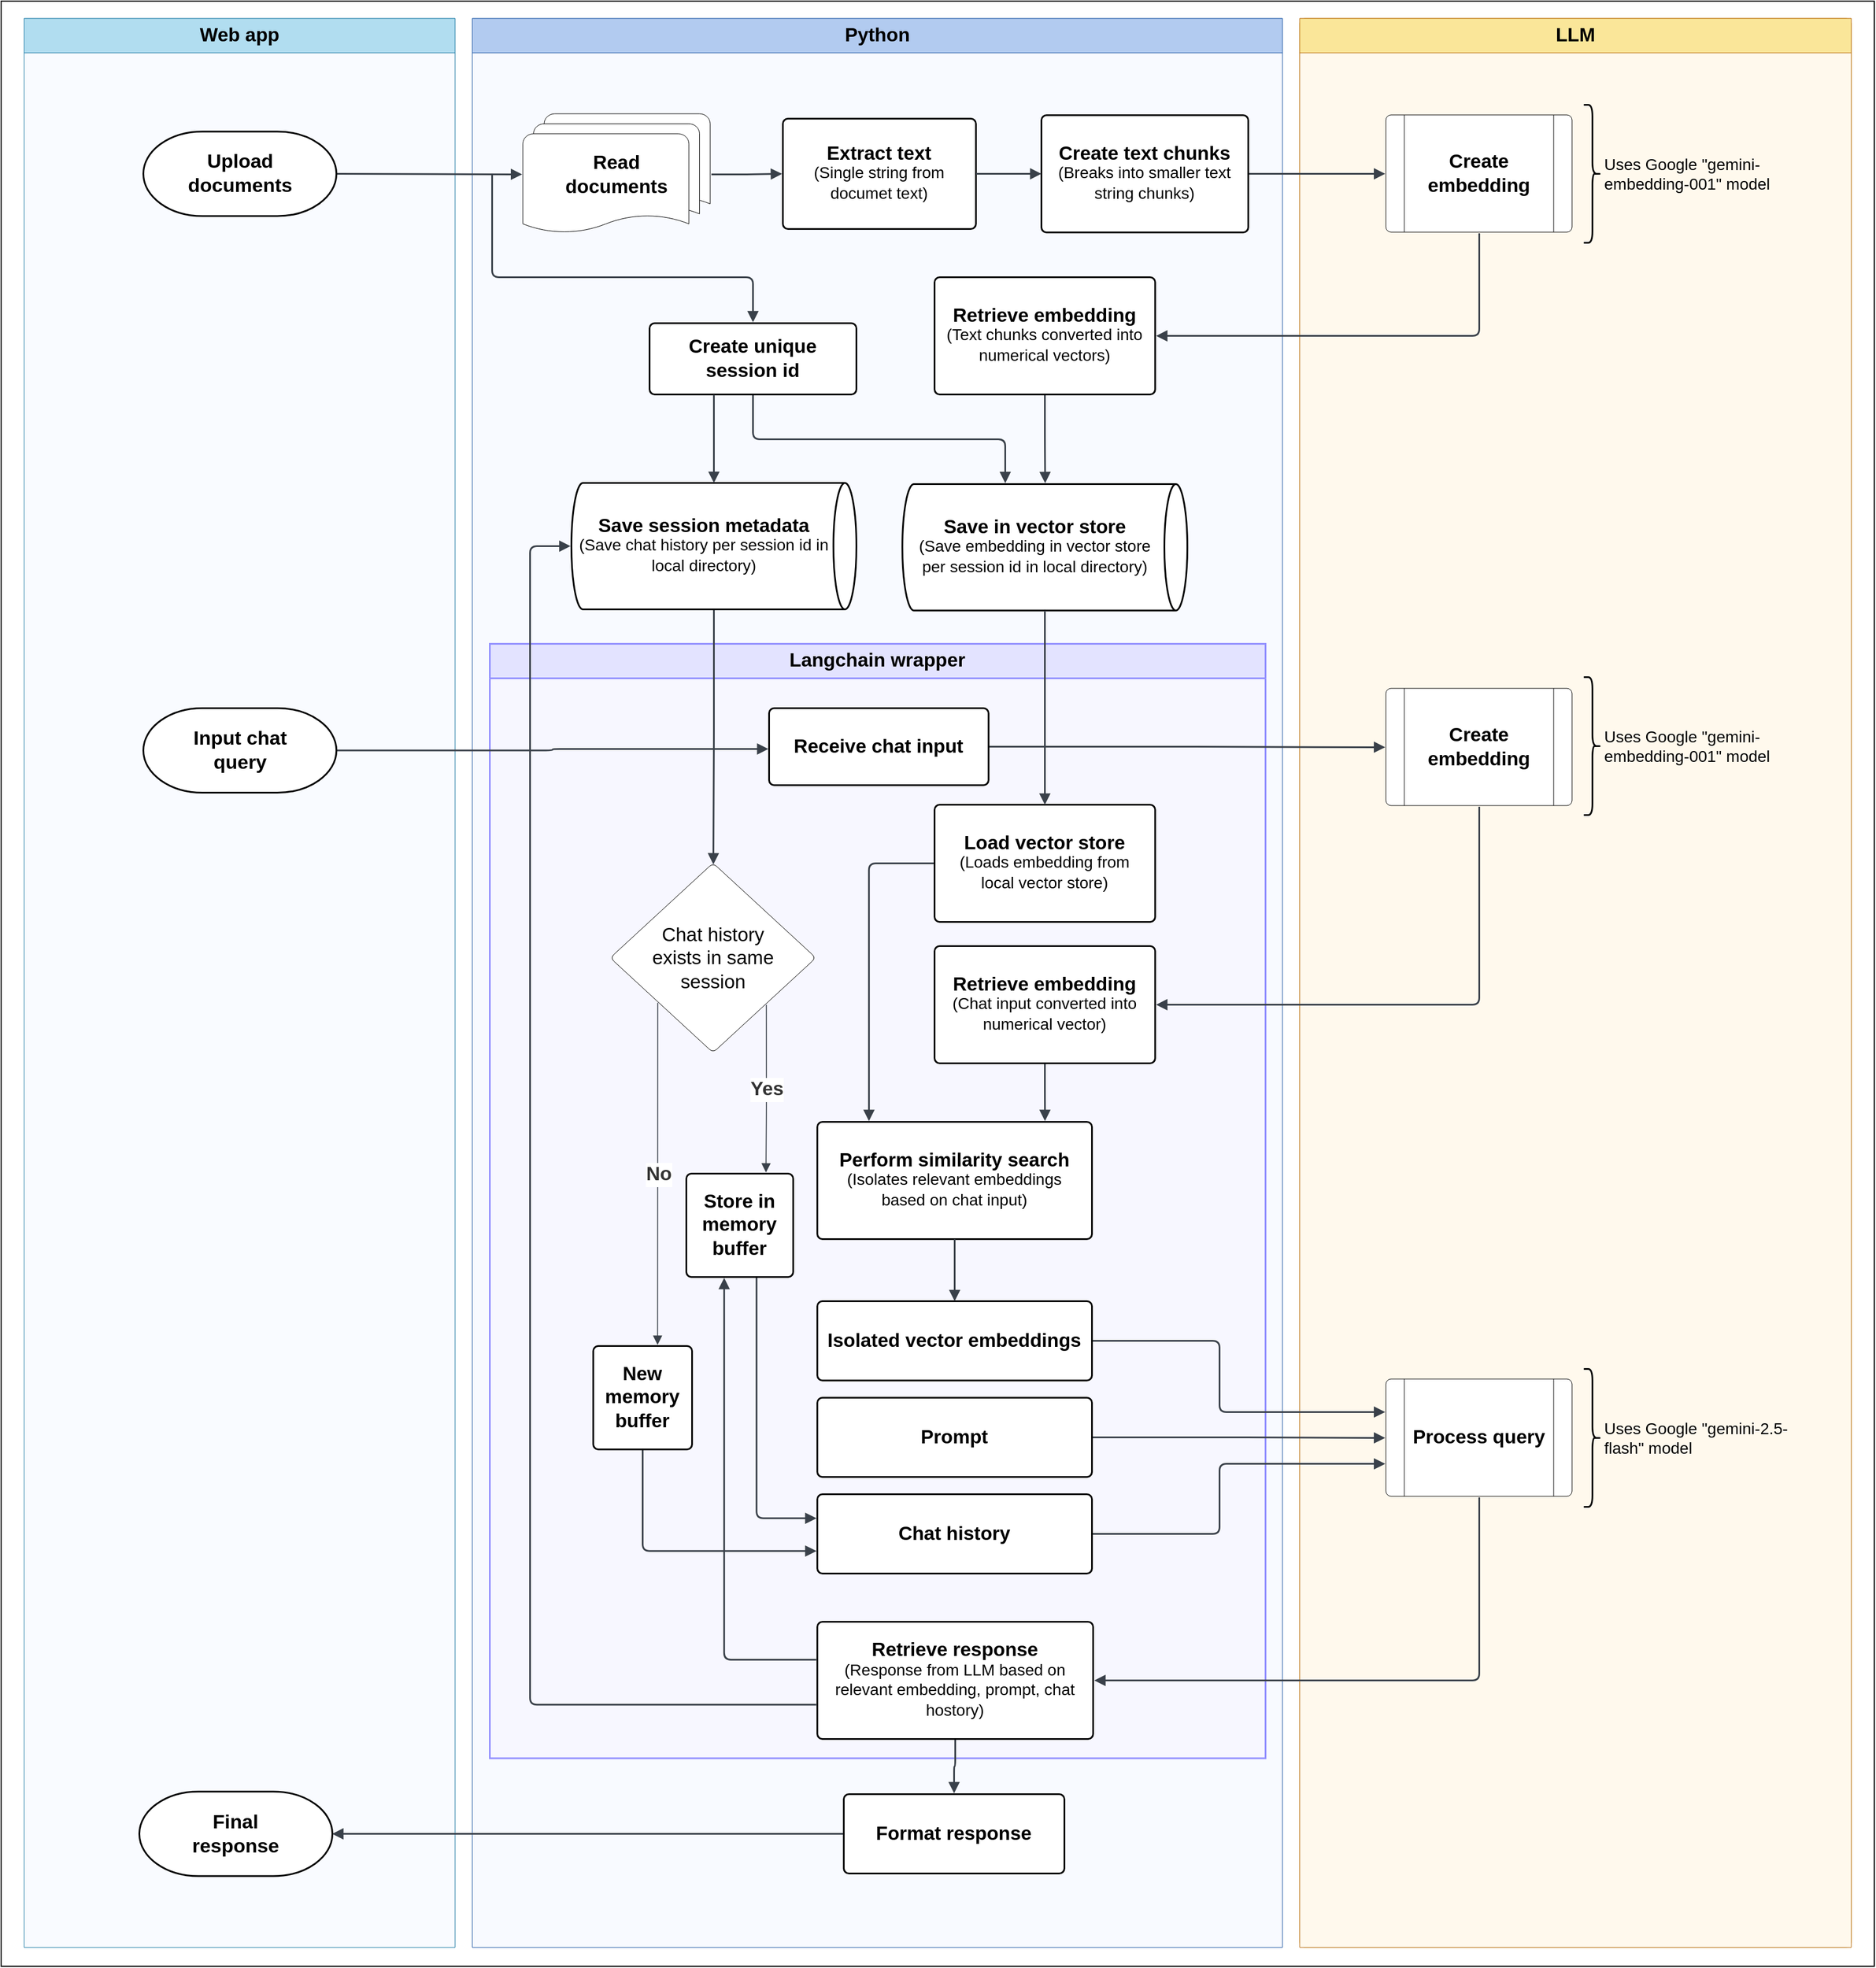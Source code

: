 <mxfile version="27.2.0">
  <diagram name="Page-1" id="utWv8BZhxlsyuo7WU0T1">
    <mxGraphModel dx="6015" dy="3088" grid="1" gridSize="10" guides="1" tooltips="1" connect="1" arrows="1" fold="1" page="1" pageScale="1" pageWidth="850" pageHeight="1100" math="0" shadow="0">
      <root>
        <mxCell id="0" />
        <mxCell id="1" parent="0" />
        <mxCell id="EVwQ-bGCRmoTNths_p_6-1" value="" style="whiteSpace=wrap;html=1;" vertex="1" parent="1">
          <mxGeometry x="-110" y="-60" width="1630" height="1710" as="geometry" />
        </mxCell>
        <mxCell id="MTuAK9Vd22_HiNju8fyP-76" value="" style="fillColor=none;strokeColor=none;pointerEvents=0;fontStyle=0;html=1;whiteSpace=wrap;container=1;collapsible=0;childLayout=stackLayout;resizeParent=1;dropTarget=0;fontSize=13;spacing=0;rounded=1;absoluteArcSize=1;arcSize=9;strokeWidth=NaN;" parent="1" vertex="1">
          <mxGeometry x="300" y="-45" width="705" height="1678.584" as="geometry" />
        </mxCell>
        <mxCell id="MTuAK9Vd22_HiNju8fyP-77" value="Python" style="swimlane;html=1;whiteSpace=wrap;container=1;connectable=0;collapsible=0;startSize=30;dropTarget=0;rounded=0;spacing=0;strokeColor=#124E9E;strokeWidth=NaN;fontSize=16.7;fontStyle=1;fillColor=#B2CBF0;swimlaneFillColor=#F8FAFF;" parent="MTuAK9Vd22_HiNju8fyP-76" vertex="1">
          <mxGeometry width="705" height="1678.584" as="geometry" />
        </mxCell>
        <mxCell id="MTuAK9Vd22_HiNju8fyP-78" value="" style="fillColor=#fff2cc;strokeColor=#d6b656;pointerEvents=0;fontStyle=0;html=1;whiteSpace=wrap;container=1;collapsible=0;childLayout=stackLayout;resizeParent=1;dropTarget=0;fontSize=13;spacing=0;rounded=1;absoluteArcSize=1;arcSize=9;strokeWidth=NaN;gradientColor=#ffd966;" parent="1" vertex="1">
          <mxGeometry x="1020" y="-45" width="480" height="1678.584" as="geometry" />
        </mxCell>
        <mxCell id="MTuAK9Vd22_HiNju8fyP-79" value="LLM" style="swimlane;html=1;whiteSpace=wrap;container=1;connectable=0;collapsible=0;startSize=30;dropTarget=0;rounded=0;spacing=0;strokeColor=#b46504;strokeWidth=NaN;fontSize=16.7;fontStyle=1;fillColor=#FAE699;swimlaneFillColor=#fff9ed;" parent="MTuAK9Vd22_HiNju8fyP-78" vertex="1">
          <mxGeometry width="480" height="1678.584" as="geometry" />
        </mxCell>
        <mxCell id="MTuAK9Vd22_HiNju8fyP-80" value="" style="fillColor=none;strokeColor=none;pointerEvents=0;fontStyle=0;html=1;whiteSpace=wrap;container=1;collapsible=0;childLayout=stackLayout;resizeParent=1;dropTarget=0;fontSize=13;spacing=0;rounded=1;absoluteArcSize=1;arcSize=9;strokeWidth=NaN;" parent="1" vertex="1">
          <mxGeometry x="-90" y="-45" width="375" height="1678.584" as="geometry" />
        </mxCell>
        <mxCell id="MTuAK9Vd22_HiNju8fyP-81" value="Web app" style="swimlane;html=1;whiteSpace=wrap;container=1;connectable=0;collapsible=0;startSize=30;dropTarget=0;rounded=0;spacing=0;strokeColor=#10739e;fillColor=#b1ddf0;strokeWidth=NaN;fontSize=16.7;fontStyle=1;swimlaneFillColor=#f9fbff;glass=0;" parent="MTuAK9Vd22_HiNju8fyP-80" vertex="1">
          <mxGeometry width="375" height="1678.584" as="geometry" />
        </mxCell>
        <mxCell id="MTuAK9Vd22_HiNju8fyP-82" value="" style="fillColor=none;strokeColor=none;pointerEvents=0;fontStyle=0;html=1;whiteSpace=wrap;container=1;collapsible=0;childLayout=stackLayout;resizeParent=1;dropTarget=0;fontSize=13;spacing=0;strokeOpacity=100;fillOpacity=100;rounded=1;absoluteArcSize=1;arcSize=9;strokeWidth=1.5;" parent="1" vertex="1">
          <mxGeometry x="315" y="499" width="675" height="969.739" as="geometry" />
        </mxCell>
        <mxCell id="MTuAK9Vd22_HiNju8fyP-83" value="Langchain wrapper" style="swimlane;html=1;whiteSpace=wrap;container=1;connectable=0;collapsible=0;startSize=30;dropTarget=0;rounded=0;spacing=0;strokeColor=#9391ff;strokeOpacity=100;fillOpacity=100;strokeWidth=1.5;fontSize=16.7;fontStyle=1;fillColor=#e3e3ff;swimlaneFillColor=#f7f7ff;" parent="MTuAK9Vd22_HiNju8fyP-82" vertex="1">
          <mxGeometry width="675" height="969.739" as="geometry" />
        </mxCell>
        <mxCell id="MTuAK9Vd22_HiNju8fyP-85" value="Read&lt;br&gt;documents" style="html=1;overflow=block;blockSpacing=1;whiteSpace=wrap;shape=mxgraph.flowchart.multi-document;fontSize=16.7;fontStyle=1;spacing=3.8;strokeOpacity=100;rounded=1;absoluteArcSize=1;arcSize=9;fillColor=default;strokeWidth=NaN;lucidId=ug-sG8mnH39A;fillStyle=auto;gradientColor=none;" parent="1" vertex="1">
          <mxGeometry x="344" y="38" width="163" height="105" as="geometry" />
        </mxCell>
        <mxCell id="MTuAK9Vd22_HiNju8fyP-86" value="&lt;div style=&quot;display: flex; justify-content: center; text-align: center; align-items: baseline; font-size: 0; line-height: 1.25;margin-top: -2px;&quot;&gt;&lt;span&gt;&lt;span style=&quot;font-size:16.7px;font-weight: bold;&quot;&gt;Extract text&lt;/span&gt;&lt;span style=&quot;font-size:13px;&quot;&gt;&lt;br&gt;&lt;/span&gt;&lt;/span&gt;&lt;/div&gt;&lt;div style=&quot;display: flex; justify-content: center; text-align: center; align-items: baseline; line-height: 1.25; margin-top: -2px;&quot;&gt;&lt;font style=&quot;font-size: 14px;&quot;&gt;(Single string from documet text)&lt;/font&gt;&lt;/div&gt;" style="html=1;overflow=block;blockSpacing=1;whiteSpace=wrap;fontSize=13;spacing=9;strokeOpacity=100;fillOpacity=100;rounded=1;absoluteArcSize=1;arcSize=9;fillColor=#ffffff;strokeWidth=1.5;lucidId=Th-sKgO_oMy_;" parent="1" vertex="1">
          <mxGeometry x="570" y="42" width="168" height="96" as="geometry" />
        </mxCell>
        <mxCell id="MTuAK9Vd22_HiNju8fyP-87" value="" style="html=1;jettySize=18;whiteSpace=wrap;fontSize=13;strokeColor=#3a414a;strokeOpacity=100;strokeWidth=1.5;rounded=1;arcSize=12;edgeStyle=orthogonalEdgeStyle;startArrow=none;endArrow=block;endFill=1;exitX=1.005;exitY=0.5;exitPerimeter=0;entryX=-0.004;entryY=0.5;entryPerimeter=0;lucidId=4h-sXy5aR9FB;" parent="1" source="MTuAK9Vd22_HiNju8fyP-85" target="MTuAK9Vd22_HiNju8fyP-86" edge="1">
          <mxGeometry width="100" height="100" relative="1" as="geometry">
            <Array as="points" />
          </mxGeometry>
        </mxCell>
        <mxCell id="MTuAK9Vd22_HiNju8fyP-88" value="" style="strokeColor=none;fillColor=none;whiteSpace=wrap;fontSize=13.3;align=left;spacing=3.8;strokeOpacity=100;fillOpacity=100;rounded=1;absoluteArcSize=1;arcSize=9;strokeWidth=1.5;html=1;" parent="1" vertex="1">
          <mxGeometry x="1267" y="30" width="210" height="120" as="geometry" />
        </mxCell>
        <mxCell id="MTuAK9Vd22_HiNju8fyP-89" value="" style="shape=curlyBracket;rounded=1;flipH=1;whiteSpace=wrap;fontSize=13.3;align=left;spacing=3.8;strokeOpacity=100;fillOpacity=100;fillColor=#ffffff;strokeWidth=1.5;" parent="MTuAK9Vd22_HiNju8fyP-88" vertex="1">
          <mxGeometry width="15" height="120" as="geometry" />
        </mxCell>
        <mxCell id="MTuAK9Vd22_HiNju8fyP-90" value="Uses Google &quot;gemini-embedding-001&quot; model" style="strokeColor=none;fillColor=none;whiteSpace=wrap;fontSize=14;align=left;spacing=3.8;strokeOpacity=100;fillOpacity=100;rounded=1;absoluteArcSize=1;arcSize=9;strokeWidth=1.5;" parent="MTuAK9Vd22_HiNju8fyP-88" vertex="1">
          <mxGeometry x="15" width="195" height="120" as="geometry" />
        </mxCell>
        <mxCell id="MTuAK9Vd22_HiNju8fyP-91" value="" style="html=1;jettySize=18;whiteSpace=wrap;fontSize=13;strokeColor=#3a414a;strokeOpacity=100;strokeWidth=1.5;rounded=1;arcSize=12;edgeStyle=orthogonalEdgeStyle;startArrow=none;endArrow=block;endFill=1;entryX=-0.005;entryY=0.5;entryPerimeter=0;lucidId=3B-spvMqORh8;exitX=1;exitY=0.5;exitDx=0;exitDy=0;exitPerimeter=0;" parent="1" source="MTuAK9Vd22_HiNju8fyP-151" target="MTuAK9Vd22_HiNju8fyP-85" edge="1">
          <mxGeometry width="100" height="100" relative="1" as="geometry">
            <Array as="points">
              <mxPoint x="178" y="91" />
            </Array>
            <mxPoint x="-360" y="190" as="sourcePoint" />
          </mxGeometry>
        </mxCell>
        <mxCell id="MTuAK9Vd22_HiNju8fyP-93" value="&lt;div style=&quot;display: flex; justify-content: center; text-align: center; align-items: baseline; font-size: 0; line-height: 1.25;margin-top: -2px;&quot;&gt;&lt;span&gt;&lt;span style=&quot;font-size: 16.7px; color: rgb(0, 0, 0); font-weight: bold;&quot;&gt;Save in vector store&lt;br&gt;&lt;/span&gt;&lt;/span&gt;&lt;/div&gt;&lt;div style=&quot;display: flex; justify-content: center; text-align: center; align-items: baseline; line-height: 1.25; margin-top: -2px;&quot;&gt;&lt;font style=&quot;font-size: 14px;&quot;&gt;(Save embedding in vector store per session id in local directory)&lt;/font&gt;&lt;/div&gt;" style="html=1;overflow=block;blockSpacing=1;whiteSpace=wrap;shape=cylinder3;direction=south;size=10;anchorPointDirection=0;boundedLbl=1;fontSize=13;spacing=3.8;strokeOpacity=100;fillOpacity=100;rounded=1;absoluteArcSize=1;arcSize=9;fillColor=#ffffff;strokeWidth=1.5;lucidId=BF-sYgZuf6W6;" parent="1" vertex="1">
          <mxGeometry x="674" y="360" width="248" height="110" as="geometry" />
        </mxCell>
        <mxCell id="MTuAK9Vd22_HiNju8fyP-94" value="Create unique session id" style="html=1;overflow=block;blockSpacing=1;whiteSpace=wrap;fontSize=16.7;fontStyle=1;spacing=9;strokeOpacity=100;fillOpacity=100;rounded=1;absoluteArcSize=1;arcSize=9;fillColor=#ffffff;strokeWidth=1.5;lucidId=7g~sERHaxTME;" parent="1" vertex="1">
          <mxGeometry x="454" y="220" width="180" height="62" as="geometry" />
        </mxCell>
        <mxCell id="MTuAK9Vd22_HiNju8fyP-95" value="&lt;div style=&quot;display: flex; justify-content: center; text-align: center; align-items: baseline; font-size: 0; line-height: 1.25;margin-top: -2px;&quot;&gt;&lt;span&gt;&lt;span style=&quot;font-size:16.7px;font-weight: bold;&quot;&gt;Create text chunks&lt;/span&gt;&lt;span style=&quot;font-size:13px;&quot;&gt;&lt;br&gt;&lt;/span&gt;&lt;/span&gt;&lt;/div&gt;&lt;div style=&quot;display: flex; justify-content: center; text-align: center; align-items: baseline; line-height: 1.25; margin-top: -2px;&quot;&gt;&lt;font style=&quot;font-size: 14px;&quot;&gt;(Breaks into smaller text string chunks)&lt;/font&gt;&lt;/div&gt;" style="html=1;overflow=block;blockSpacing=1;whiteSpace=wrap;fontSize=13;spacing=9;strokeOpacity=100;fillOpacity=100;rounded=1;absoluteArcSize=1;arcSize=9;fillColor=#ffffff;strokeWidth=1.5;lucidId=VHqtX~5.i4.o;" parent="1" vertex="1">
          <mxGeometry x="795" y="39" width="180" height="102" as="geometry" />
        </mxCell>
        <mxCell id="MTuAK9Vd22_HiNju8fyP-96" value="" style="html=1;jettySize=18;whiteSpace=wrap;fontSize=13;strokeColor=#3a414a;strokeOpacity=100;strokeWidth=1.5;rounded=1;arcSize=12;edgeStyle=orthogonalEdgeStyle;startArrow=none;endArrow=block;endFill=1;exitX=1;exitY=0.5;exitPerimeter=0;entryX=0;entryY=0.5;entryPerimeter=0;lucidId=uIqtAKt86w4r;" parent="1" source="MTuAK9Vd22_HiNju8fyP-86" target="MTuAK9Vd22_HiNju8fyP-95" edge="1">
          <mxGeometry width="100" height="100" relative="1" as="geometry">
            <Array as="points" />
          </mxGeometry>
        </mxCell>
        <mxCell id="MTuAK9Vd22_HiNju8fyP-97" value="&lt;div style=&quot;display: flex; justify-content: center; text-align: center; align-items: baseline; font-size: 0; line-height: 1.25;margin-top: -2px;&quot;&gt;&lt;span&gt;&lt;span style=&quot;font-size:16.7px;font-weight: bold;&quot;&gt;Retrieve embedding&lt;/span&gt;&lt;span style=&quot;font-size:13px;&quot;&gt;&lt;br&gt;&lt;/span&gt;&lt;/span&gt;&lt;/div&gt;&lt;div style=&quot;display: flex; justify-content: center; text-align: center; align-items: baseline; line-height: 1.25; margin-top: -2px;&quot;&gt;&lt;font style=&quot;font-size: 14px;&quot;&gt;(Text chunks converted into numerical vectors)&lt;/font&gt;&lt;/div&gt;" style="html=1;overflow=block;blockSpacing=1;whiteSpace=wrap;fontSize=13;spacing=9;strokeOpacity=100;fillOpacity=100;rounded=1;absoluteArcSize=1;arcSize=9;fillColor=#ffffff;strokeWidth=1.5;lucidId=IJqtZWvHZc2W;" parent="1" vertex="1">
          <mxGeometry x="702" y="180" width="192" height="102" as="geometry" />
        </mxCell>
        <mxCell id="MTuAK9Vd22_HiNju8fyP-98" value="Create embedding" style="html=1;overflow=block;blockSpacing=1;whiteSpace=wrap;shape=process;fontSize=16.7;fontStyle=1;spacing=3.8;strokeOpacity=100;rounded=1;absoluteArcSize=1;arcSize=9;fillColor=default;strokeWidth=NaN;lucidId=pKqtHE6TJ6OQ;fillStyle=auto;" parent="1" vertex="1">
          <mxGeometry x="1095" y="39" width="162" height="102" as="geometry" />
        </mxCell>
        <mxCell id="MTuAK9Vd22_HiNju8fyP-99" value="" style="html=1;jettySize=18;whiteSpace=wrap;fontSize=13;strokeColor=#3a414a;strokeOpacity=100;strokeWidth=1.5;rounded=1;arcSize=12;edgeStyle=orthogonalEdgeStyle;startArrow=none;endArrow=block;endFill=1;exitX=1.004;exitY=0.5;exitPerimeter=0;entryX=-0.005;entryY=0.5;entryPerimeter=0;lucidId=DYqtCyJFhc4O;" parent="1" source="MTuAK9Vd22_HiNju8fyP-95" target="MTuAK9Vd22_HiNju8fyP-98" edge="1">
          <mxGeometry width="100" height="100" relative="1" as="geometry">
            <Array as="points" />
          </mxGeometry>
        </mxCell>
        <mxCell id="MTuAK9Vd22_HiNju8fyP-100" value="" style="html=1;jettySize=18;whiteSpace=wrap;fontSize=13;strokeColor=#3a414a;strokeOpacity=100;strokeWidth=1.5;rounded=1;arcSize=12;edgeStyle=orthogonalEdgeStyle;startArrow=none;endArrow=block;endFill=1;exitX=0.5;exitY=1.007;exitPerimeter=0;entryX=1.004;entryY=0.5;entryPerimeter=0;lucidId=NYqtK-utqcIB;" parent="1" source="MTuAK9Vd22_HiNju8fyP-98" target="MTuAK9Vd22_HiNju8fyP-97" edge="1">
          <mxGeometry width="100" height="100" relative="1" as="geometry">
            <Array as="points" />
          </mxGeometry>
        </mxCell>
        <mxCell id="MTuAK9Vd22_HiNju8fyP-101" value="" style="html=1;jettySize=18;whiteSpace=wrap;fontSize=13;strokeColor=#3a414a;strokeOpacity=100;strokeWidth=1.5;rounded=1;arcSize=12;edgeStyle=orthogonalEdgeStyle;startArrow=block;startFill=1;endArrow=none;exitX=0.5;exitY=-0.012;exitPerimeter=0;lucidId=O0qtsQAAUS5x;" parent="1" source="MTuAK9Vd22_HiNju8fyP-94" edge="1">
          <mxGeometry width="100" height="100" relative="1" as="geometry">
            <Array as="points">
              <mxPoint x="544" y="180" />
              <mxPoint x="317" y="180" />
            </Array>
            <mxPoint x="317" y="90" as="targetPoint" />
          </mxGeometry>
        </mxCell>
        <mxCell id="MTuAK9Vd22_HiNju8fyP-102" value="" style="html=1;jettySize=18;whiteSpace=wrap;fontSize=13;strokeColor=#3a414a;strokeOpacity=100;strokeWidth=1.5;rounded=1;arcSize=12;edgeStyle=orthogonalEdgeStyle;startArrow=none;endArrow=block;endFill=1;exitX=0.5;exitY=1.012;exitPerimeter=0;entryX=0.361;entryY=-0.007;entryPerimeter=0;lucidId=W3qtW7Ulm.HG;" parent="1" source="MTuAK9Vd22_HiNju8fyP-94" target="MTuAK9Vd22_HiNju8fyP-93" edge="1">
          <mxGeometry width="100" height="100" relative="1" as="geometry">
            <Array as="points" />
          </mxGeometry>
        </mxCell>
        <mxCell id="MTuAK9Vd22_HiNju8fyP-103" value="" style="html=1;jettySize=18;whiteSpace=wrap;fontSize=13;strokeColor=#3a414a;strokeOpacity=100;strokeWidth=1.5;rounded=1;arcSize=12;edgeStyle=orthogonalEdgeStyle;startArrow=none;endArrow=block;endFill=1;exitX=0.5;exitY=1.007;exitPerimeter=0;entryX=0.501;entryY=-0.007;entryPerimeter=0;lucidId=Z3qtyGcqjMsW;" parent="1" source="MTuAK9Vd22_HiNju8fyP-97" target="MTuAK9Vd22_HiNju8fyP-93" edge="1">
          <mxGeometry width="100" height="100" relative="1" as="geometry">
            <Array as="points" />
          </mxGeometry>
        </mxCell>
        <mxCell id="MTuAK9Vd22_HiNju8fyP-104" value="&lt;div style=&quot;display: flex; justify-content: center; text-align: center; align-items: baseline; font-size: 0; line-height: 1.25;margin-top: -2px;&quot;&gt;&lt;span&gt;&lt;span style=&quot;font-size: 16.7px; color: rgb(0, 0, 0); font-weight: bold;&quot;&gt;Save &lt;/span&gt;&lt;span style=&quot;font-size:16.7px;font-weight: bold;&quot;&gt;session metadata&lt;/span&gt;&lt;span style=&quot;font-size: 16.7px; color: rgb(0, 0, 0); font-weight: bold;&quot;&gt;&lt;br&gt;&lt;/span&gt;&lt;/span&gt;&lt;/div&gt;&lt;div style=&quot;display: flex; justify-content: center; text-align: center; align-items: baseline; line-height: 1.25; margin-top: -2px;&quot;&gt;&lt;font style=&quot;font-size: 14px;&quot;&gt;(Save chat history per session id in local directory)&lt;/font&gt;&lt;/div&gt;" style="html=1;overflow=block;blockSpacing=1;whiteSpace=wrap;shape=cylinder3;direction=south;size=10;anchorPointDirection=0;boundedLbl=1;fontSize=13;spacing=3.8;strokeOpacity=100;fillOpacity=100;rounded=1;absoluteArcSize=1;arcSize=9;fillColor=#ffffff;strokeWidth=1.5;lucidId=I6qtVYRplDsb;" parent="1" vertex="1">
          <mxGeometry x="386" y="359" width="248" height="110" as="geometry" />
        </mxCell>
        <mxCell id="MTuAK9Vd22_HiNju8fyP-105" value="" style="html=1;jettySize=18;whiteSpace=wrap;fontSize=13;strokeColor=#3a414a;strokeOpacity=100;strokeWidth=1.5;rounded=1;arcSize=12;edgeStyle=orthogonalEdgeStyle;startArrow=block;startFill=1;endArrow=none;exitX=0.5;exitY=0;exitPerimeter=0;entryX=0.31;entryY=1.005;entryPerimeter=0;lucidId=d-qtmLXRGlQ8;entryDx=0;entryDy=0;" parent="1" source="MTuAK9Vd22_HiNju8fyP-104" target="MTuAK9Vd22_HiNju8fyP-94" edge="1">
          <mxGeometry width="100" height="100" relative="1" as="geometry">
            <Array as="points">
              <mxPoint x="510" y="282" />
            </Array>
          </mxGeometry>
        </mxCell>
        <mxCell id="MTuAK9Vd22_HiNju8fyP-106" value="Receive chat input" style="html=1;overflow=block;blockSpacing=1;whiteSpace=wrap;fontSize=16.7;fontStyle=1;spacing=3.8;strokeOpacity=100;fillOpacity=100;rounded=1;absoluteArcSize=1;arcSize=9;fillColor=#ffffff;strokeWidth=1.5;lucidId=yjrt7ItkKVQ7;" parent="1" vertex="1">
          <mxGeometry x="558" y="555" width="191" height="67" as="geometry" />
        </mxCell>
        <mxCell id="MTuAK9Vd22_HiNju8fyP-107" value="" style="strokeColor=none;fillColor=none;whiteSpace=wrap;fontSize=13;align=left;spacing=3.8;strokeOpacity=100;fillOpacity=100;rounded=1;absoluteArcSize=1;arcSize=9;strokeWidth=1.5;html=1;" parent="1" vertex="1">
          <mxGeometry x="1267" y="528" width="210" height="120" as="geometry" />
        </mxCell>
        <mxCell id="MTuAK9Vd22_HiNju8fyP-108" value="" style="shape=curlyBracket;rounded=1;flipH=1;whiteSpace=wrap;fontSize=13.3;align=left;spacing=3.8;strokeOpacity=100;fillOpacity=100;fillColor=#ffffff;strokeWidth=1.5;" parent="MTuAK9Vd22_HiNju8fyP-107" vertex="1">
          <mxGeometry width="15" height="120" as="geometry" />
        </mxCell>
        <mxCell id="MTuAK9Vd22_HiNju8fyP-109" value="Uses Google &quot;gemini-embedding-001&quot; model" style="strokeColor=none;fillColor=none;whiteSpace=wrap;fontSize=14;align=left;spacing=3.8;strokeOpacity=100;fillOpacity=100;rounded=1;absoluteArcSize=1;arcSize=9;strokeWidth=1.5;" parent="MTuAK9Vd22_HiNju8fyP-107" vertex="1">
          <mxGeometry x="15" width="195" height="120" as="geometry" />
        </mxCell>
        <mxCell id="MTuAK9Vd22_HiNju8fyP-110" value="Create embedding" style="html=1;overflow=block;blockSpacing=1;whiteSpace=wrap;shape=process;fontSize=16.7;fontStyle=1;spacing=3.8;strokeOpacity=100;rounded=1;absoluteArcSize=1;arcSize=9;strokeWidth=NaN;lucidId=ikrtrurGUswx;fillStyle=auto;" parent="1" vertex="1">
          <mxGeometry x="1095" y="538" width="162" height="102" as="geometry" />
        </mxCell>
        <mxCell id="MTuAK9Vd22_HiNju8fyP-111" value="" style="html=1;jettySize=18;whiteSpace=wrap;fontSize=13;strokeColor=#3a414a;strokeOpacity=100;strokeWidth=1.5;rounded=1;arcSize=12;edgeStyle=orthogonalEdgeStyle;startArrow=none;endArrow=block;endFill=1;exitX=1.004;exitY=0.5;exitPerimeter=0;entryX=-0.005;entryY=0.5;entryPerimeter=0;lucidId=ykrtjce8W.g7;" parent="1" source="MTuAK9Vd22_HiNju8fyP-106" target="MTuAK9Vd22_HiNju8fyP-110" edge="1">
          <mxGeometry width="100" height="100" relative="1" as="geometry">
            <Array as="points" />
          </mxGeometry>
        </mxCell>
        <mxCell id="MTuAK9Vd22_HiNju8fyP-112" value="&lt;div style=&quot;display: flex; justify-content: center; text-align: center; align-items: baseline; font-size: 0; line-height: 1.25;margin-top: -2px;&quot;&gt;&lt;span&gt;&lt;span style=&quot;font-size:16.7px;font-weight: bold;&quot;&gt;Retrieve embedding&lt;/span&gt;&lt;span style=&quot;font-size:13px;&quot;&gt;&lt;br&gt;&lt;/span&gt;&lt;/span&gt;&lt;/div&gt;&lt;div style=&quot;display: flex; justify-content: center; text-align: center; align-items: baseline; line-height: 1.25; margin-top: -2px;&quot;&gt;&lt;font style=&quot;font-size: 14px;&quot;&gt;(Chat input converted into numerical vector)&lt;/font&gt;&lt;/div&gt;" style="html=1;overflow=block;blockSpacing=1;whiteSpace=wrap;fontSize=13;spacing=9;strokeOpacity=100;fillOpacity=100;rounded=1;absoluteArcSize=1;arcSize=9;fillColor=#ffffff;strokeWidth=1.5;lucidId=KkrtmfTj1s.1;" parent="1" vertex="1">
          <mxGeometry x="702" y="762" width="192" height="102" as="geometry" />
        </mxCell>
        <mxCell id="MTuAK9Vd22_HiNju8fyP-113" value="" style="html=1;jettySize=18;whiteSpace=wrap;fontSize=13;strokeColor=#3a414a;strokeOpacity=100;strokeWidth=1.5;rounded=1;arcSize=12;edgeStyle=orthogonalEdgeStyle;startArrow=none;endArrow=block;endFill=1;exitX=0.5;exitY=1.007;exitPerimeter=0;entryX=1.004;entryY=0.5;entryPerimeter=0;lucidId=3krt3cfeUGYR;" parent="1" source="MTuAK9Vd22_HiNju8fyP-110" target="MTuAK9Vd22_HiNju8fyP-112" edge="1">
          <mxGeometry width="100" height="100" relative="1" as="geometry">
            <Array as="points" />
          </mxGeometry>
        </mxCell>
        <mxCell id="MTuAK9Vd22_HiNju8fyP-114" value="" style="html=1;jettySize=18;whiteSpace=wrap;fontSize=13;strokeColor=#3a414a;strokeOpacity=100;strokeWidth=1.5;rounded=1;arcSize=12;edgeStyle=orthogonalEdgeStyle;startArrow=none;endArrow=block;endFill=1;entryX=-0.003;entryY=0.53;entryPerimeter=0;lucidId=emrtvl.QWRXs;" parent="1" source="MTuAK9Vd22_HiNju8fyP-153" target="MTuAK9Vd22_HiNju8fyP-106" edge="1">
          <mxGeometry width="100" height="100" relative="1" as="geometry">
            <Array as="points" />
            <mxPoint x="190" y="591" as="sourcePoint" />
          </mxGeometry>
        </mxCell>
        <mxCell id="MTuAK9Vd22_HiNju8fyP-116" value="&lt;div style=&quot;display: flex; justify-content: center; text-align: center; align-items: baseline; font-size: 0; line-height: 1.25;margin-top: -2px;&quot;&gt;&lt;span&gt;&lt;span style=&quot;font-size:16.7px;font-weight: bold;&quot;&gt;Load vector store&lt;/span&gt;&lt;span style=&quot;font-size:13px;&quot;&gt;&lt;br&gt;&lt;/span&gt;&lt;/span&gt;&lt;/div&gt;&lt;div style=&quot;display: flex; justify-content: center; text-align: center; align-items: baseline; line-height: 1.25; margin-top: -2px;&quot;&gt;&lt;font style=&quot;font-size: 14px;&quot;&gt;(Loads embedding from local vector store)&lt;/font&gt;&lt;/div&gt;" style="html=1;overflow=block;blockSpacing=1;whiteSpace=wrap;fontSize=13;spacing=9;strokeOpacity=100;fillOpacity=100;rounded=1;absoluteArcSize=1;arcSize=9;fillColor=#ffffff;strokeWidth=1.5;lucidId=cnrtrImb_sHL;" parent="1" vertex="1">
          <mxGeometry x="702" y="639" width="192" height="102" as="geometry" />
        </mxCell>
        <mxCell id="MTuAK9Vd22_HiNju8fyP-117" value="&lt;div style=&quot;display: flex; justify-content: center; text-align: center; align-items: baseline; font-size: 0; line-height: 1.25;margin-top: -2px;&quot;&gt;&lt;span&gt;&lt;span style=&quot;font-size:16.7px;font-weight: bold;&quot;&gt;Perform similarity search&lt;/span&gt;&lt;span style=&quot;font-size:13px;&quot;&gt;&lt;br&gt;&lt;/span&gt;&lt;/span&gt;&lt;/div&gt;&lt;div style=&quot;display: flex; justify-content: center; text-align: center; align-items: baseline; line-height: 1.25; margin-top: -2px;&quot;&gt;&lt;font style=&quot;font-size: 14px;&quot;&gt;(Isolates relevant embeddings based on chat input)&lt;/font&gt;&lt;/div&gt;" style="html=1;overflow=block;blockSpacing=1;whiteSpace=wrap;fontSize=13;spacing=9;strokeOpacity=100;fillOpacity=100;rounded=1;absoluteArcSize=1;arcSize=9;fillColor=#ffffff;strokeWidth=1.5;lucidId=-nrtwOc0FdDu;" parent="1" vertex="1">
          <mxGeometry x="600" y="915" width="239" height="102" as="geometry" />
        </mxCell>
        <mxCell id="MTuAK9Vd22_HiNju8fyP-118" value="" style="html=1;jettySize=18;whiteSpace=wrap;fontSize=13;strokeColor=#3a414a;strokeOpacity=100;strokeWidth=1.5;rounded=1;arcSize=12;edgeStyle=orthogonalEdgeStyle;startArrow=none;endArrow=block;endFill=1;exitX=-0.004;exitY=0.5;exitPerimeter=0;entryX=0.188;entryY=-0.007;entryPerimeter=0;lucidId=NprtpBUa_N9a;" parent="1" source="MTuAK9Vd22_HiNju8fyP-116" target="MTuAK9Vd22_HiNju8fyP-117" edge="1">
          <mxGeometry width="100" height="100" relative="1" as="geometry">
            <Array as="points" />
          </mxGeometry>
        </mxCell>
        <mxCell id="MTuAK9Vd22_HiNju8fyP-119" value="" style="html=1;jettySize=18;whiteSpace=wrap;fontSize=13;strokeColor=#3a414a;strokeOpacity=100;strokeWidth=1.5;rounded=1;arcSize=12;edgeStyle=orthogonalEdgeStyle;startArrow=none;endArrow=block;endFill=1;exitX=0.5;exitY=1.007;exitPerimeter=0;entryX=0.829;entryY=-0.007;entryPerimeter=0;lucidId=TprtErMB3ibM;" parent="1" source="MTuAK9Vd22_HiNju8fyP-112" target="MTuAK9Vd22_HiNju8fyP-117" edge="1">
          <mxGeometry width="100" height="100" relative="1" as="geometry">
            <Array as="points" />
          </mxGeometry>
        </mxCell>
        <mxCell id="MTuAK9Vd22_HiNju8fyP-120" value="" style="html=1;jettySize=18;whiteSpace=wrap;fontSize=13;strokeColor=#3a414a;strokeOpacity=100;strokeWidth=1.5;rounded=1;arcSize=12;edgeStyle=orthogonalEdgeStyle;startArrow=none;endArrow=block;endFill=1;exitX=0.5;exitY=1;exitPerimeter=0;entryX=0.5;entryY=0;entryPerimeter=0;lucidId=7prtnS5iFQ4w;" parent="1" source="MTuAK9Vd22_HiNju8fyP-93" target="MTuAK9Vd22_HiNju8fyP-116" edge="1">
          <mxGeometry width="100" height="100" relative="1" as="geometry">
            <Array as="points" />
          </mxGeometry>
        </mxCell>
        <mxCell id="MTuAK9Vd22_HiNju8fyP-121" value="Chat history &lt;br&gt;exists in same &lt;br&gt;session" style="html=1;overflow=block;blockSpacing=1;whiteSpace=wrap;rhombus;fontSize=16.7;spacing=3.8;strokeOpacity=100;rounded=1;absoluteArcSize=1;arcSize=9;strokeWidth=NaN;lucidId=xvrtIGFKej5I;" parent="1" vertex="1">
          <mxGeometry x="420" y="690" width="179" height="165" as="geometry" />
        </mxCell>
        <mxCell id="MTuAK9Vd22_HiNju8fyP-122" value="" style="html=1;jettySize=18;whiteSpace=wrap;fontSize=16.7;fontColor=#333333;fontStyle=1;strokeColor=#3a414a;strokeOpacity=100;strokeWidth=0.8;rounded=1;arcSize=12;edgeStyle=orthogonalEdgeStyle;startArrow=none;endArrow=block;endFill=1;exitX=0.759;exitY=0.748;exitPerimeter=0;entryX=0.748;entryY=-0.008;entryPerimeter=0;lucidId=iwrtMaswNhjh;" parent="1" source="MTuAK9Vd22_HiNju8fyP-121" target="MTuAK9Vd22_HiNju8fyP-124" edge="1">
          <mxGeometry width="100" height="100" relative="1" as="geometry">
            <Array as="points" />
          </mxGeometry>
        </mxCell>
        <mxCell id="MTuAK9Vd22_HiNju8fyP-123" value="Yes" style="text;html=1;resizable=0;labelBackgroundColor=default;align=center;verticalAlign=middle;fontStyle=1;fontColor=#333333;fontSize=16.7;" parent="MTuAK9Vd22_HiNju8fyP-122" vertex="1">
          <mxGeometry relative="1" as="geometry" />
        </mxCell>
        <mxCell id="MTuAK9Vd22_HiNju8fyP-124" value="Store in memory buffer" style="html=1;overflow=block;blockSpacing=1;whiteSpace=wrap;fontSize=16.7;fontStyle=1;spacing=9;strokeOpacity=100;fillOpacity=100;rounded=1;absoluteArcSize=1;arcSize=9;fillColor=#ffffff;strokeWidth=1.5;lucidId=lwrtckZ9W92y;" parent="1" vertex="1">
          <mxGeometry x="486" y="960" width="93" height="90" as="geometry" />
        </mxCell>
        <mxCell id="MTuAK9Vd22_HiNju8fyP-125" value="Isolated vector embeddings" style="html=1;overflow=block;blockSpacing=1;whiteSpace=wrap;fontSize=16.7;fontStyle=1;spacing=9;strokeOpacity=100;fillOpacity=100;rounded=1;absoluteArcSize=1;arcSize=9;fillColor=#ffffff;strokeWidth=1.5;lucidId=7yrtR2Ea31MI;" parent="1" vertex="1">
          <mxGeometry x="600" y="1071" width="239" height="69" as="geometry" />
        </mxCell>
        <mxCell id="MTuAK9Vd22_HiNju8fyP-126" value="" style="html=1;jettySize=18;whiteSpace=wrap;fontSize=13;strokeColor=#3a414a;strokeOpacity=100;strokeWidth=1.5;rounded=1;arcSize=12;edgeStyle=orthogonalEdgeStyle;startArrow=none;endArrow=block;endFill=1;exitX=0.5;exitY=1;exitPerimeter=0;entryX=0.5;entryY=0;entryPerimeter=0;lucidId=xzrtkKbQkCMB;" parent="1" source="MTuAK9Vd22_HiNju8fyP-117" target="MTuAK9Vd22_HiNju8fyP-125" edge="1">
          <mxGeometry width="100" height="100" relative="1" as="geometry">
            <Array as="points" />
          </mxGeometry>
        </mxCell>
        <mxCell id="MTuAK9Vd22_HiNju8fyP-127" value="Prompt" style="html=1;overflow=block;blockSpacing=1;whiteSpace=wrap;fontSize=16.7;fontStyle=1;spacing=9;strokeOpacity=100;fillOpacity=100;rounded=1;absoluteArcSize=1;arcSize=9;fillColor=#ffffff;strokeWidth=1.5;lucidId=QzrtJG2R_.OQ;" parent="1" vertex="1">
          <mxGeometry x="600" y="1155" width="239" height="69" as="geometry" />
        </mxCell>
        <mxCell id="MTuAK9Vd22_HiNju8fyP-128" value="Chat history" style="html=1;overflow=block;blockSpacing=1;whiteSpace=wrap;fontSize=16.7;fontStyle=1;spacing=9;strokeOpacity=100;fillOpacity=100;rounded=1;absoluteArcSize=1;arcSize=9;fillColor=#ffffff;strokeWidth=1.5;lucidId=dArt07Q7.hOd;" parent="1" vertex="1">
          <mxGeometry x="600" y="1239" width="239" height="69" as="geometry" />
        </mxCell>
        <mxCell id="MTuAK9Vd22_HiNju8fyP-129" value="" style="html=1;jettySize=18;whiteSpace=wrap;fontSize=16.7;fontColor=#333333;fontStyle=1;strokeColor=#3a414a;strokeOpacity=100;strokeWidth=0.8;rounded=1;arcSize=12;edgeStyle=orthogonalEdgeStyle;startArrow=none;endArrow=block;endFill=1;exitX=0.231;exitY=0.737;exitPerimeter=0;entryX=0.654;entryY=-0.008;entryPerimeter=0;lucidId=2DrtNqQ~SslT;" parent="1" source="MTuAK9Vd22_HiNju8fyP-121" target="MTuAK9Vd22_HiNju8fyP-145" edge="1">
          <mxGeometry width="100" height="100" relative="1" as="geometry">
            <Array as="points" />
          </mxGeometry>
        </mxCell>
        <mxCell id="MTuAK9Vd22_HiNju8fyP-130" value="No" style="text;html=1;resizable=0;labelBackgroundColor=default;align=center;verticalAlign=middle;fontStyle=1;fontColor=#333333;fontSize=16.7;" parent="MTuAK9Vd22_HiNju8fyP-129" vertex="1">
          <mxGeometry relative="1" as="geometry" />
        </mxCell>
        <mxCell id="MTuAK9Vd22_HiNju8fyP-131" value="" style="html=1;jettySize=18;whiteSpace=wrap;fontSize=13;strokeColor=#3a414a;strokeOpacity=100;strokeWidth=1.5;rounded=1;arcSize=12;edgeStyle=orthogonalEdgeStyle;startArrow=none;endArrow=block;endFill=1;exitX=0.5;exitY=1.007;exitPerimeter=0;entryX=0.5;entryY=0.006;entryPerimeter=0;lucidId=dFrt0E.x2p~u;" parent="1" source="MTuAK9Vd22_HiNju8fyP-104" target="MTuAK9Vd22_HiNju8fyP-121" edge="1">
          <mxGeometry width="100" height="100" relative="1" as="geometry">
            <Array as="points" />
          </mxGeometry>
        </mxCell>
        <mxCell id="MTuAK9Vd22_HiNju8fyP-132" value="" style="html=1;jettySize=18;whiteSpace=wrap;fontSize=13;strokeColor=#3a414a;strokeOpacity=100;strokeWidth=1.5;rounded=1;arcSize=12;edgeStyle=orthogonalEdgeStyle;startArrow=none;endArrow=block;endFill=1;exitX=0.5;exitY=1.008;exitPerimeter=0;entryX=-0.003;entryY=0.716;entryPerimeter=0;lucidId=9GrtcBrlw-.e;" parent="1" source="MTuAK9Vd22_HiNju8fyP-145" target="MTuAK9Vd22_HiNju8fyP-128" edge="1">
          <mxGeometry width="100" height="100" relative="1" as="geometry">
            <Array as="points" />
          </mxGeometry>
        </mxCell>
        <mxCell id="MTuAK9Vd22_HiNju8fyP-133" value="" style="html=1;jettySize=18;whiteSpace=wrap;fontSize=13;strokeColor=#3a414a;strokeOpacity=100;strokeWidth=1.5;rounded=1;arcSize=12;edgeStyle=orthogonalEdgeStyle;startArrow=none;endArrow=block;endFill=1;exitX=0.657;exitY=1.008;exitPerimeter=0;entryX=-0.003;entryY=0.303;entryPerimeter=0;lucidId=~GrtyXUvZD6h;" parent="1" source="MTuAK9Vd22_HiNju8fyP-124" target="MTuAK9Vd22_HiNju8fyP-128" edge="1">
          <mxGeometry width="100" height="100" relative="1" as="geometry">
            <Array as="points" />
          </mxGeometry>
        </mxCell>
        <mxCell id="MTuAK9Vd22_HiNju8fyP-134" value="" style="html=1;jettySize=18;whiteSpace=wrap;fontSize=13;strokeColor=#3a414a;strokeOpacity=100;strokeWidth=1.5;rounded=1;arcSize=12;edgeStyle=orthogonalEdgeStyle;startArrow=none;endArrow=block;endFill=1;exitX=-0.004;exitY=0.324;exitPerimeter=0;entryX=0.354;entryY=1.008;entryPerimeter=0;lucidId=2KrtTGgcWSJl;" parent="1" source="MTuAK9Vd22_HiNju8fyP-142" target="MTuAK9Vd22_HiNju8fyP-124" edge="1">
          <mxGeometry width="100" height="100" relative="1" as="geometry">
            <Array as="points" />
          </mxGeometry>
        </mxCell>
        <mxCell id="MTuAK9Vd22_HiNju8fyP-135" value="Process query" style="html=1;overflow=block;blockSpacing=1;whiteSpace=wrap;shape=process;fontSize=16.7;fontStyle=1;spacing=3.8;strokeOpacity=100;rounded=1;absoluteArcSize=1;arcSize=9;strokeWidth=NaN;lucidId=rHrtsGeUYC5f;" parent="1" vertex="1">
          <mxGeometry x="1095" y="1139" width="162" height="102" as="geometry" />
        </mxCell>
        <mxCell id="MTuAK9Vd22_HiNju8fyP-136" value="" style="strokeColor=none;fillColor=none;whiteSpace=wrap;fontSize=13.3;align=left;spacing=3.8;strokeOpacity=100;fillOpacity=100;rounded=1;absoluteArcSize=1;arcSize=9;strokeWidth=1.5;html=1;" parent="1" vertex="1">
          <mxGeometry x="1267" y="1130" width="188" height="120" as="geometry" />
        </mxCell>
        <mxCell id="MTuAK9Vd22_HiNju8fyP-137" value="" style="shape=curlyBracket;rounded=1;flipH=1;whiteSpace=wrap;fontSize=13.3;align=left;spacing=3.8;strokeOpacity=100;fillOpacity=100;fillColor=#ffffff;strokeWidth=1.5;" parent="MTuAK9Vd22_HiNju8fyP-136" vertex="1">
          <mxGeometry width="15" height="120" as="geometry" />
        </mxCell>
        <mxCell id="MTuAK9Vd22_HiNju8fyP-138" value="Uses Google &quot;gemini-2.5-flash&quot; model" style="strokeColor=none;fillColor=none;whiteSpace=wrap;fontSize=14;align=left;spacing=3.8;strokeOpacity=100;fillOpacity=100;rounded=1;absoluteArcSize=1;arcSize=9;strokeWidth=1.5;" parent="MTuAK9Vd22_HiNju8fyP-136" vertex="1">
          <mxGeometry x="15" width="173" height="120" as="geometry" />
        </mxCell>
        <mxCell id="MTuAK9Vd22_HiNju8fyP-139" value="" style="html=1;jettySize=18;whiteSpace=wrap;fontSize=13;strokeColor=#3a414a;strokeOpacity=100;strokeWidth=1.5;rounded=1;arcSize=12;edgeStyle=orthogonalEdgeStyle;startArrow=none;endArrow=block;endFill=1;exitX=1.003;exitY=0.5;exitPerimeter=0;entryX=-0.005;entryY=0.5;entryPerimeter=0;lucidId=fIrtZKjqw77b;" parent="1" source="MTuAK9Vd22_HiNju8fyP-127" target="MTuAK9Vd22_HiNju8fyP-135" edge="1">
          <mxGeometry width="100" height="100" relative="1" as="geometry">
            <Array as="points" />
          </mxGeometry>
        </mxCell>
        <mxCell id="MTuAK9Vd22_HiNju8fyP-140" value="" style="html=1;jettySize=18;whiteSpace=wrap;fontSize=13;strokeColor=#3a414a;strokeOpacity=100;strokeWidth=1.5;rounded=1;arcSize=12;edgeStyle=orthogonalEdgeStyle;startArrow=none;endArrow=block;endFill=1;exitX=1.003;exitY=0.5;exitPerimeter=0;entryX=-0.005;entryY=0.279;entryPerimeter=0;lucidId=nIrtsBv-QNtQ;" parent="1" source="MTuAK9Vd22_HiNju8fyP-125" target="MTuAK9Vd22_HiNju8fyP-135" edge="1">
          <mxGeometry width="100" height="100" relative="1" as="geometry">
            <Array as="points">
              <mxPoint x="950" y="1105" />
              <mxPoint x="950" y="1168" />
            </Array>
          </mxGeometry>
        </mxCell>
        <mxCell id="MTuAK9Vd22_HiNju8fyP-141" value="" style="html=1;jettySize=18;whiteSpace=wrap;fontSize=13;strokeColor=#3a414a;strokeOpacity=100;strokeWidth=1.5;rounded=1;arcSize=12;edgeStyle=orthogonalEdgeStyle;startArrow=none;endArrow=block;endFill=1;exitX=1.003;exitY=0.5;exitPerimeter=0;entryX=-0.005;entryY=0.721;entryPerimeter=0;lucidId=yIrt5Kg1jJp~;" parent="1" source="MTuAK9Vd22_HiNju8fyP-128" target="MTuAK9Vd22_HiNju8fyP-135" edge="1">
          <mxGeometry width="100" height="100" relative="1" as="geometry">
            <Array as="points">
              <mxPoint x="950" y="1273" />
              <mxPoint x="950" y="1213" />
            </Array>
          </mxGeometry>
        </mxCell>
        <mxCell id="MTuAK9Vd22_HiNju8fyP-142" value="&lt;div style=&quot;display: flex; justify-content: center; text-align: center; align-items: baseline; font-size: 0; line-height: 1.25;margin-top: -2px;&quot;&gt;&lt;span&gt;&lt;span style=&quot;font-size:16.7px;font-weight: bold;&quot;&gt;Retrieve response&lt;/span&gt;&lt;span style=&quot;font-size:13px;&quot;&gt;&lt;br&gt;&lt;/span&gt;&lt;/span&gt;&lt;/div&gt;&lt;div style=&quot;display: flex; justify-content: center; text-align: center; align-items: baseline; line-height: 1.25; margin-top: -2px;&quot;&gt;&lt;font style=&quot;font-size: 14px;&quot;&gt;(Response from LLM based on relevant embedding, prompt, chat hostory)&lt;/font&gt;&lt;/div&gt;" style="html=1;overflow=block;blockSpacing=1;whiteSpace=wrap;fontSize=13;spacing=9;strokeOpacity=100;fillOpacity=100;rounded=1;absoluteArcSize=1;arcSize=9;fillColor=#ffffff;strokeWidth=1.5;lucidId=wJrtr~7HcgM.;" parent="1" vertex="1">
          <mxGeometry x="600" y="1350" width="240" height="102" as="geometry" />
        </mxCell>
        <mxCell id="MTuAK9Vd22_HiNju8fyP-143" value="" style="html=1;jettySize=18;whiteSpace=wrap;fontSize=13;strokeColor=#3a414a;strokeOpacity=100;strokeWidth=1.5;rounded=1;arcSize=12;edgeStyle=orthogonalEdgeStyle;startArrow=none;endArrow=block;endFill=1;exitX=0.5;exitY=1.007;exitPerimeter=0;entryX=1.004;entryY=0.5;entryPerimeter=0;lucidId=BKrtuuAy.Gyw;" parent="1" source="MTuAK9Vd22_HiNju8fyP-135" target="MTuAK9Vd22_HiNju8fyP-142" edge="1">
          <mxGeometry width="100" height="100" relative="1" as="geometry">
            <Array as="points" />
          </mxGeometry>
        </mxCell>
        <mxCell id="MTuAK9Vd22_HiNju8fyP-144" value="" style="html=1;jettySize=18;whiteSpace=wrap;fontSize=13;strokeColor=#3a414a;strokeOpacity=100;strokeWidth=1.5;rounded=1;arcSize=12;edgeStyle=orthogonalEdgeStyle;startArrow=none;endArrow=block;endFill=1;exitX=-0.004;exitY=0.707;exitPerimeter=0;entryX=-0.003;entryY=0.5;entryPerimeter=0;lucidId=fLrtmsGGcR1D;" parent="1" source="MTuAK9Vd22_HiNju8fyP-142" target="MTuAK9Vd22_HiNju8fyP-104" edge="1">
          <mxGeometry width="100" height="100" relative="1" as="geometry">
            <Array as="points">
              <mxPoint x="350" y="1422" />
              <mxPoint x="350" y="414" />
            </Array>
          </mxGeometry>
        </mxCell>
        <mxCell id="MTuAK9Vd22_HiNju8fyP-145" value="New memory buffer" style="html=1;overflow=block;blockSpacing=1;whiteSpace=wrap;fontSize=16.7;fontStyle=1;spacing=9;strokeOpacity=100;fillOpacity=100;rounded=1;absoluteArcSize=1;arcSize=9;fillColor=#ffffff;strokeWidth=1.5;lucidId=pGrt~t~e7oNZ;" parent="1" vertex="1">
          <mxGeometry x="405" y="1110" width="86" height="90" as="geometry" />
        </mxCell>
        <mxCell id="MTuAK9Vd22_HiNju8fyP-146" value="Format response" style="html=1;overflow=block;blockSpacing=1;whiteSpace=wrap;fontSize=16.7;fontStyle=1;spacing=9;strokeOpacity=100;fillOpacity=100;rounded=1;absoluteArcSize=1;arcSize=9;fillColor=#ffffff;strokeWidth=1.5;lucidId=dPrtwK2Wrthe;" parent="1" vertex="1">
          <mxGeometry x="623" y="1500" width="192" height="69" as="geometry" />
        </mxCell>
        <mxCell id="MTuAK9Vd22_HiNju8fyP-147" value="" style="html=1;jettySize=18;whiteSpace=wrap;fontSize=13;strokeColor=#3a414a;strokeOpacity=100;strokeWidth=1.5;rounded=1;arcSize=12;edgeStyle=orthogonalEdgeStyle;startArrow=none;endArrow=block;endFill=1;exitX=0.5;exitY=1.007;exitPerimeter=0;entryX=0.5;entryY=-0.011;entryPerimeter=0;lucidId=sPrt5PJK1ZVv;" parent="1" source="MTuAK9Vd22_HiNju8fyP-142" target="MTuAK9Vd22_HiNju8fyP-146" edge="1">
          <mxGeometry width="100" height="100" relative="1" as="geometry">
            <Array as="points" />
          </mxGeometry>
        </mxCell>
        <mxCell id="MTuAK9Vd22_HiNju8fyP-148" value="" style="html=1;jettySize=18;whiteSpace=wrap;fontSize=13;strokeColor=#3a414a;strokeOpacity=100;strokeWidth=1.5;rounded=1;arcSize=12;edgeStyle=orthogonalEdgeStyle;startArrow=none;endArrow=block;endFill=1;exitX=-0.004;exitY=0.5;exitPerimeter=0;entryX=1.004;entryY=0.5;entryPerimeter=0;lucidId=DVrtPx6X6EQb;" parent="1" source="MTuAK9Vd22_HiNju8fyP-146" edge="1">
          <mxGeometry width="100" height="100" relative="1" as="geometry">
            <Array as="points" />
            <mxPoint x="177.768" y="1534.5" as="targetPoint" />
          </mxGeometry>
        </mxCell>
        <mxCell id="MTuAK9Vd22_HiNju8fyP-150" value="&lt;span style=&quot;font-size: 17px; font-weight: 700;&quot;&gt;Final &lt;br&gt;response&lt;/span&gt;" style="strokeWidth=1.5;html=1;shape=mxgraph.flowchart.terminator;whiteSpace=wrap;" parent="1" vertex="1">
          <mxGeometry x="10" y="1497.75" width="168" height="73.5" as="geometry" />
        </mxCell>
        <mxCell id="MTuAK9Vd22_HiNju8fyP-151" value="&lt;span style=&quot;font-size: 17px; font-weight: 700;&quot;&gt;Upload&lt;br&gt;documents&lt;/span&gt;" style="strokeWidth=1.5;html=1;shape=mxgraph.flowchart.terminator;whiteSpace=wrap;" parent="1" vertex="1">
          <mxGeometry x="13.5" y="53.25" width="168" height="73.5" as="geometry" />
        </mxCell>
        <mxCell id="MTuAK9Vd22_HiNju8fyP-153" value="&lt;span style=&quot;font-size: 17px;&quot;&gt;&lt;b&gt;Input chat&lt;br&gt;query&lt;/b&gt;&lt;/span&gt;" style="strokeWidth=1.5;html=1;shape=mxgraph.flowchart.terminator;whiteSpace=wrap;" parent="1" vertex="1">
          <mxGeometry x="13.5" y="555" width="168" height="73.5" as="geometry" />
        </mxCell>
      </root>
    </mxGraphModel>
  </diagram>
</mxfile>
